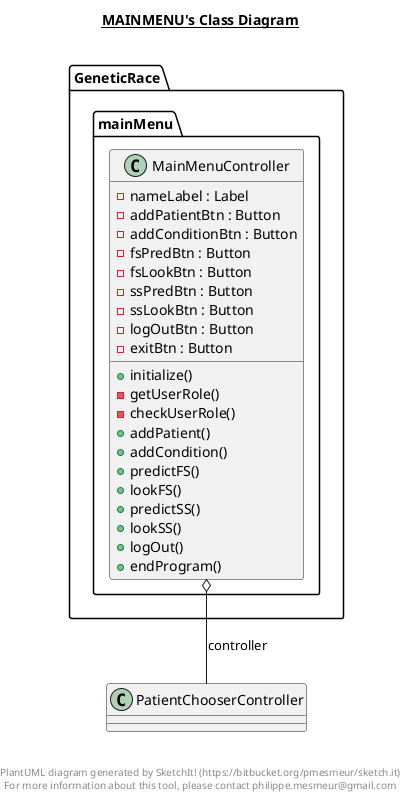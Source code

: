 @startuml

title __MAINMENU's Class Diagram__\n

  package GeneticRace.mainMenu {
    class MainMenuController {
        - nameLabel : Label
        - addPatientBtn : Button
        - addConditionBtn : Button
        - fsPredBtn : Button
        - fsLookBtn : Button
        - ssPredBtn : Button
        - ssLookBtn : Button
        - logOutBtn : Button
        - exitBtn : Button
        + initialize()
        - getUserRole()
        - checkUserRole()
        + addPatient()
        + addCondition()
        + predictFS()
        + lookFS()
        + predictSS()
        + lookSS()
        + logOut()
        + endProgram()
    }
  }
  

  MainMenuController o-- PatientChooserController : controller


right footer


PlantUML diagram generated by SketchIt! (https://bitbucket.org/pmesmeur/sketch.it)
For more information about this tool, please contact philippe.mesmeur@gmail.com
endfooter

@enduml
